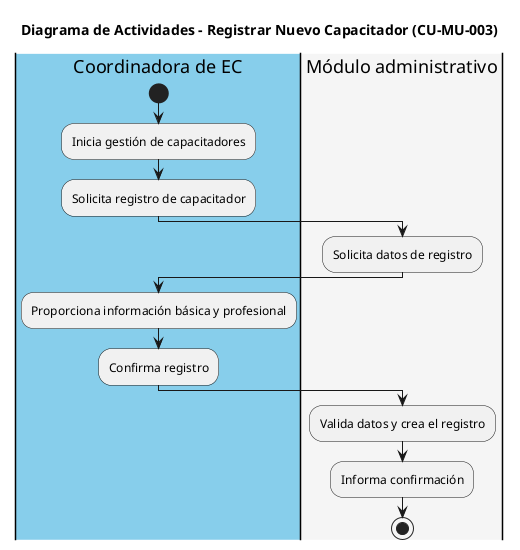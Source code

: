@startuml CU-MU-003_Registrar_Capacitador
title Diagrama de Actividades - Registrar Nuevo Capacitador (CU-MU-003)

|#skyblue|Coordinadora de EC|
start
:Inicia gestión de capacitadores;
:Solicita registro de capacitador;

|#whitesmoke|Módulo administrativo|
:Solicita datos de registro;

|#skyblue|Coordinadora de EC|
:Proporciona información básica y profesional;
:Confirma registro;

|#whitesmoke|Módulo administrativo|
:Valida datos y crea el registro;
:Informa confirmación;
stop
@enduml